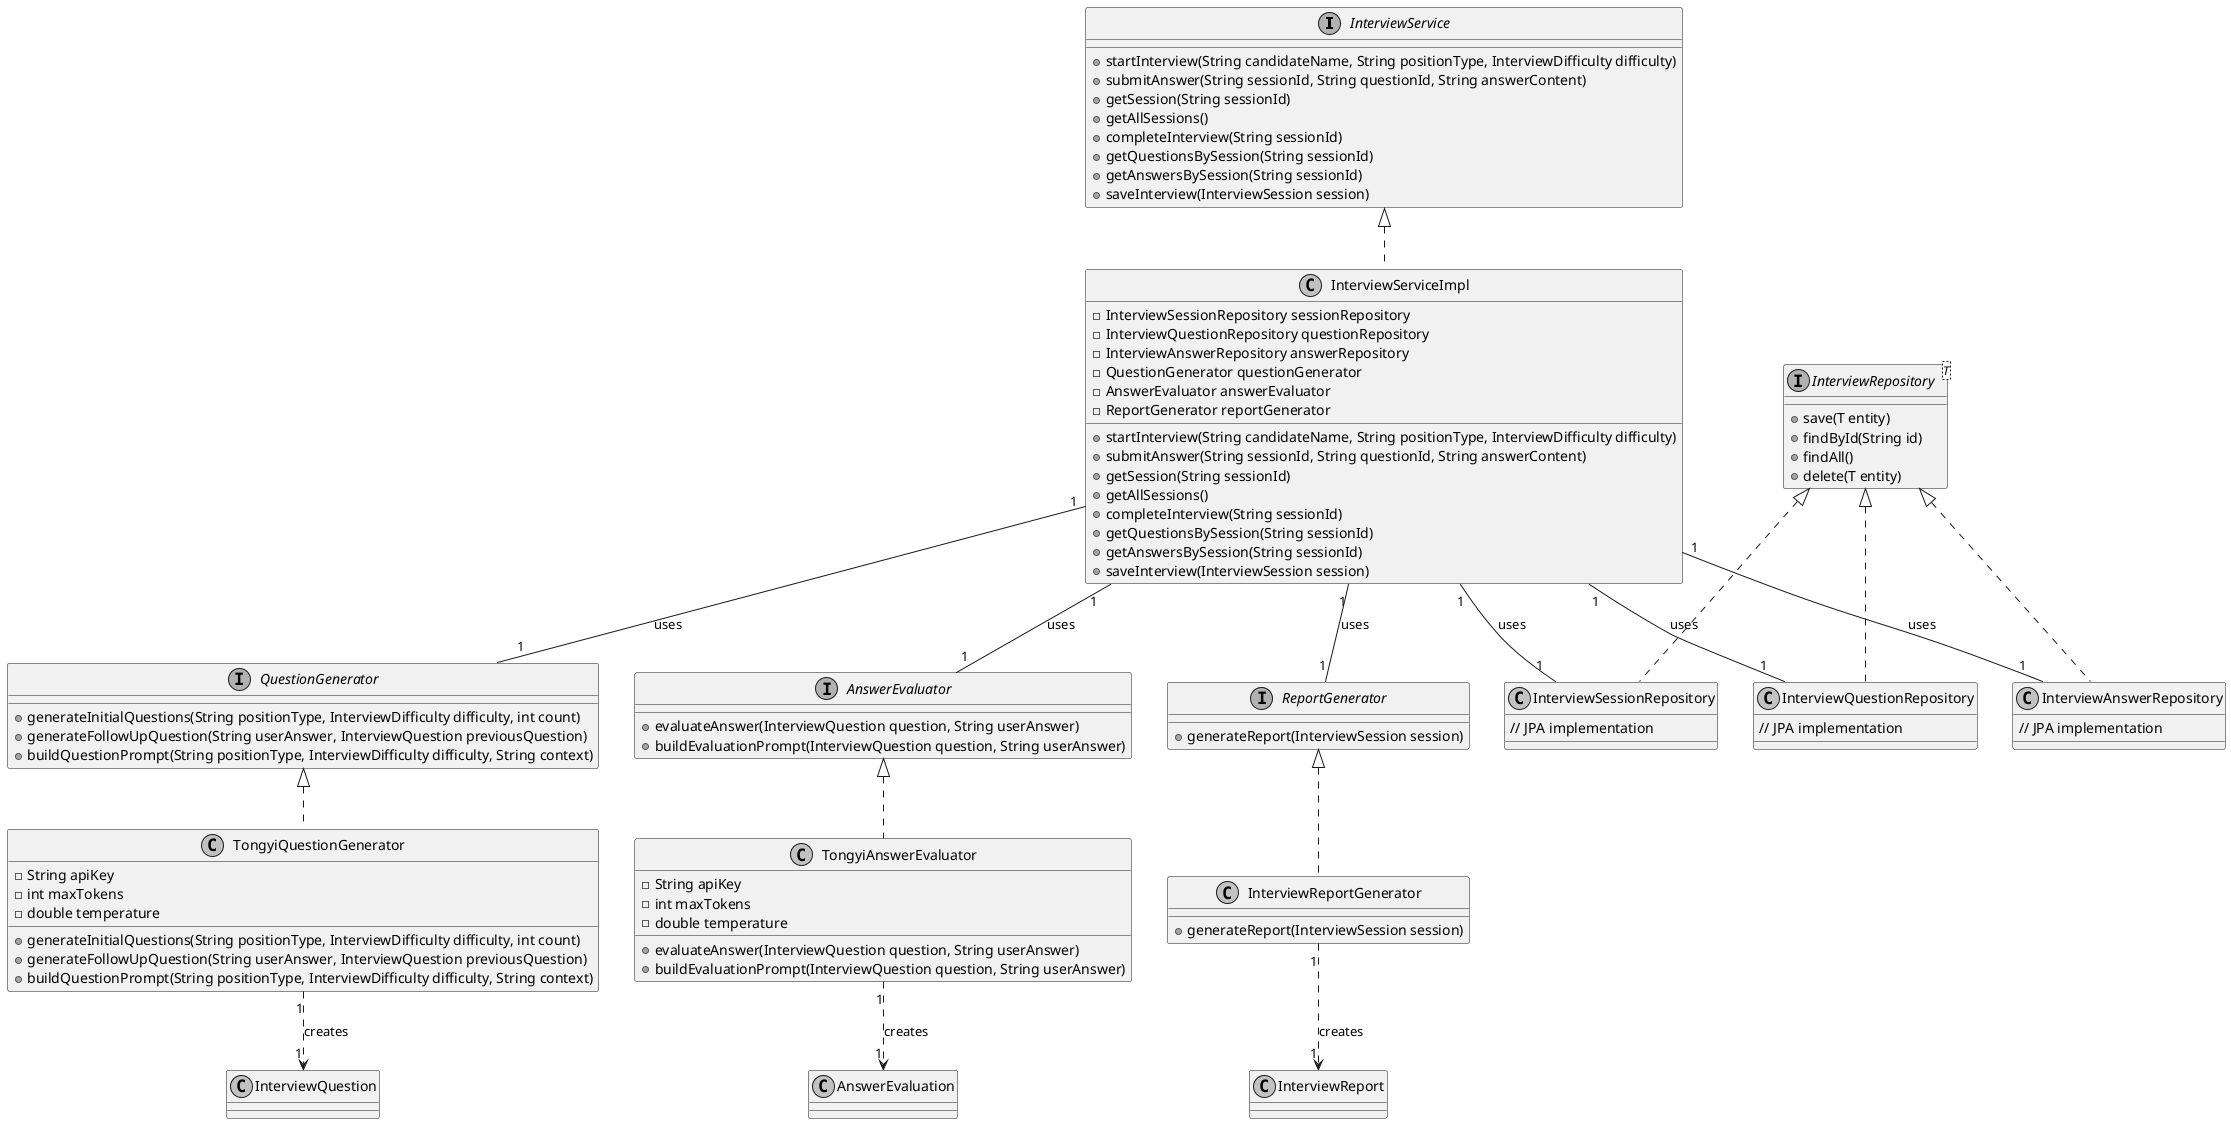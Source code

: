 @startuml
skinparam monochrome true

interface InterviewService {
    +startInterview(String candidateName, String positionType, InterviewDifficulty difficulty)
    +submitAnswer(String sessionId, String questionId, String answerContent)
    +getSession(String sessionId)
    +getAllSessions()
    +completeInterview(String sessionId)
    +getQuestionsBySession(String sessionId)
    +getAnswersBySession(String sessionId)
    +saveInterview(InterviewSession session)
}

class InterviewServiceImpl implements InterviewService {
    -InterviewSessionRepository sessionRepository
    -InterviewQuestionRepository questionRepository
    -InterviewAnswerRepository answerRepository
    -QuestionGenerator questionGenerator
    -AnswerEvaluator answerEvaluator
    -ReportGenerator reportGenerator
    +startInterview(String candidateName, String positionType, InterviewDifficulty difficulty)
    +submitAnswer(String sessionId, String questionId, String answerContent)
    +getSession(String sessionId)
    +getAllSessions()
    +completeInterview(String sessionId)
    +getQuestionsBySession(String sessionId)
    +getAnswersBySession(String sessionId)
    +saveInterview(InterviewSession session)
}

interface QuestionGenerator {
    +generateInitialQuestions(String positionType, InterviewDifficulty difficulty, int count)
    +generateFollowUpQuestion(String userAnswer, InterviewQuestion previousQuestion)
    +buildQuestionPrompt(String positionType, InterviewDifficulty difficulty, String context)
}

class TongyiQuestionGenerator implements QuestionGenerator {
    -String apiKey
    -int maxTokens
    -double temperature
    +generateInitialQuestions(String positionType, InterviewDifficulty difficulty, int count)
    +generateFollowUpQuestion(String userAnswer, InterviewQuestion previousQuestion)
    +buildQuestionPrompt(String positionType, InterviewDifficulty difficulty, String context)
}

interface AnswerEvaluator {
    +evaluateAnswer(InterviewQuestion question, String userAnswer)
    +buildEvaluationPrompt(InterviewQuestion question, String userAnswer)
}

class TongyiAnswerEvaluator implements AnswerEvaluator {
    -String apiKey
    -int maxTokens
    -double temperature
    +evaluateAnswer(InterviewQuestion question, String userAnswer)
    +buildEvaluationPrompt(InterviewQuestion question, String userAnswer)
}

interface ReportGenerator {
    +generateReport(InterviewSession session)
}

class InterviewReportGenerator implements ReportGenerator {
    +generateReport(InterviewSession session)
}

interface InterviewRepository<T> {
    +save(T entity)
    +findById(String id)
    +findAll()
    +delete(T entity)
}

class InterviewSessionRepository implements InterviewRepository<InterviewSession> {
    // JPA implementation
}

class InterviewQuestionRepository implements InterviewRepository<InterviewQuestion> {
    // JPA implementation
}

class InterviewAnswerRepository implements InterviewRepository<InterviewAnswer> {
    // JPA implementation
}

InterviewServiceImpl "1" -- "1" QuestionGenerator : uses
InterviewServiceImpl "1" -- "1" AnswerEvaluator : uses
InterviewServiceImpl "1" -- "1" ReportGenerator : uses
InterviewServiceImpl "1" -- "1" InterviewSessionRepository : uses
InterviewServiceImpl "1" -- "1" InterviewQuestionRepository : uses
InterviewServiceImpl "1" -- "1" InterviewAnswerRepository : uses

TongyiQuestionGenerator "1" ..> "1" InterviewQuestion : creates
TongyiAnswerEvaluator "1" ..> "1" AnswerEvaluation : creates
InterviewReportGenerator "1" ..> "1" InterviewReport : creates
@enduml